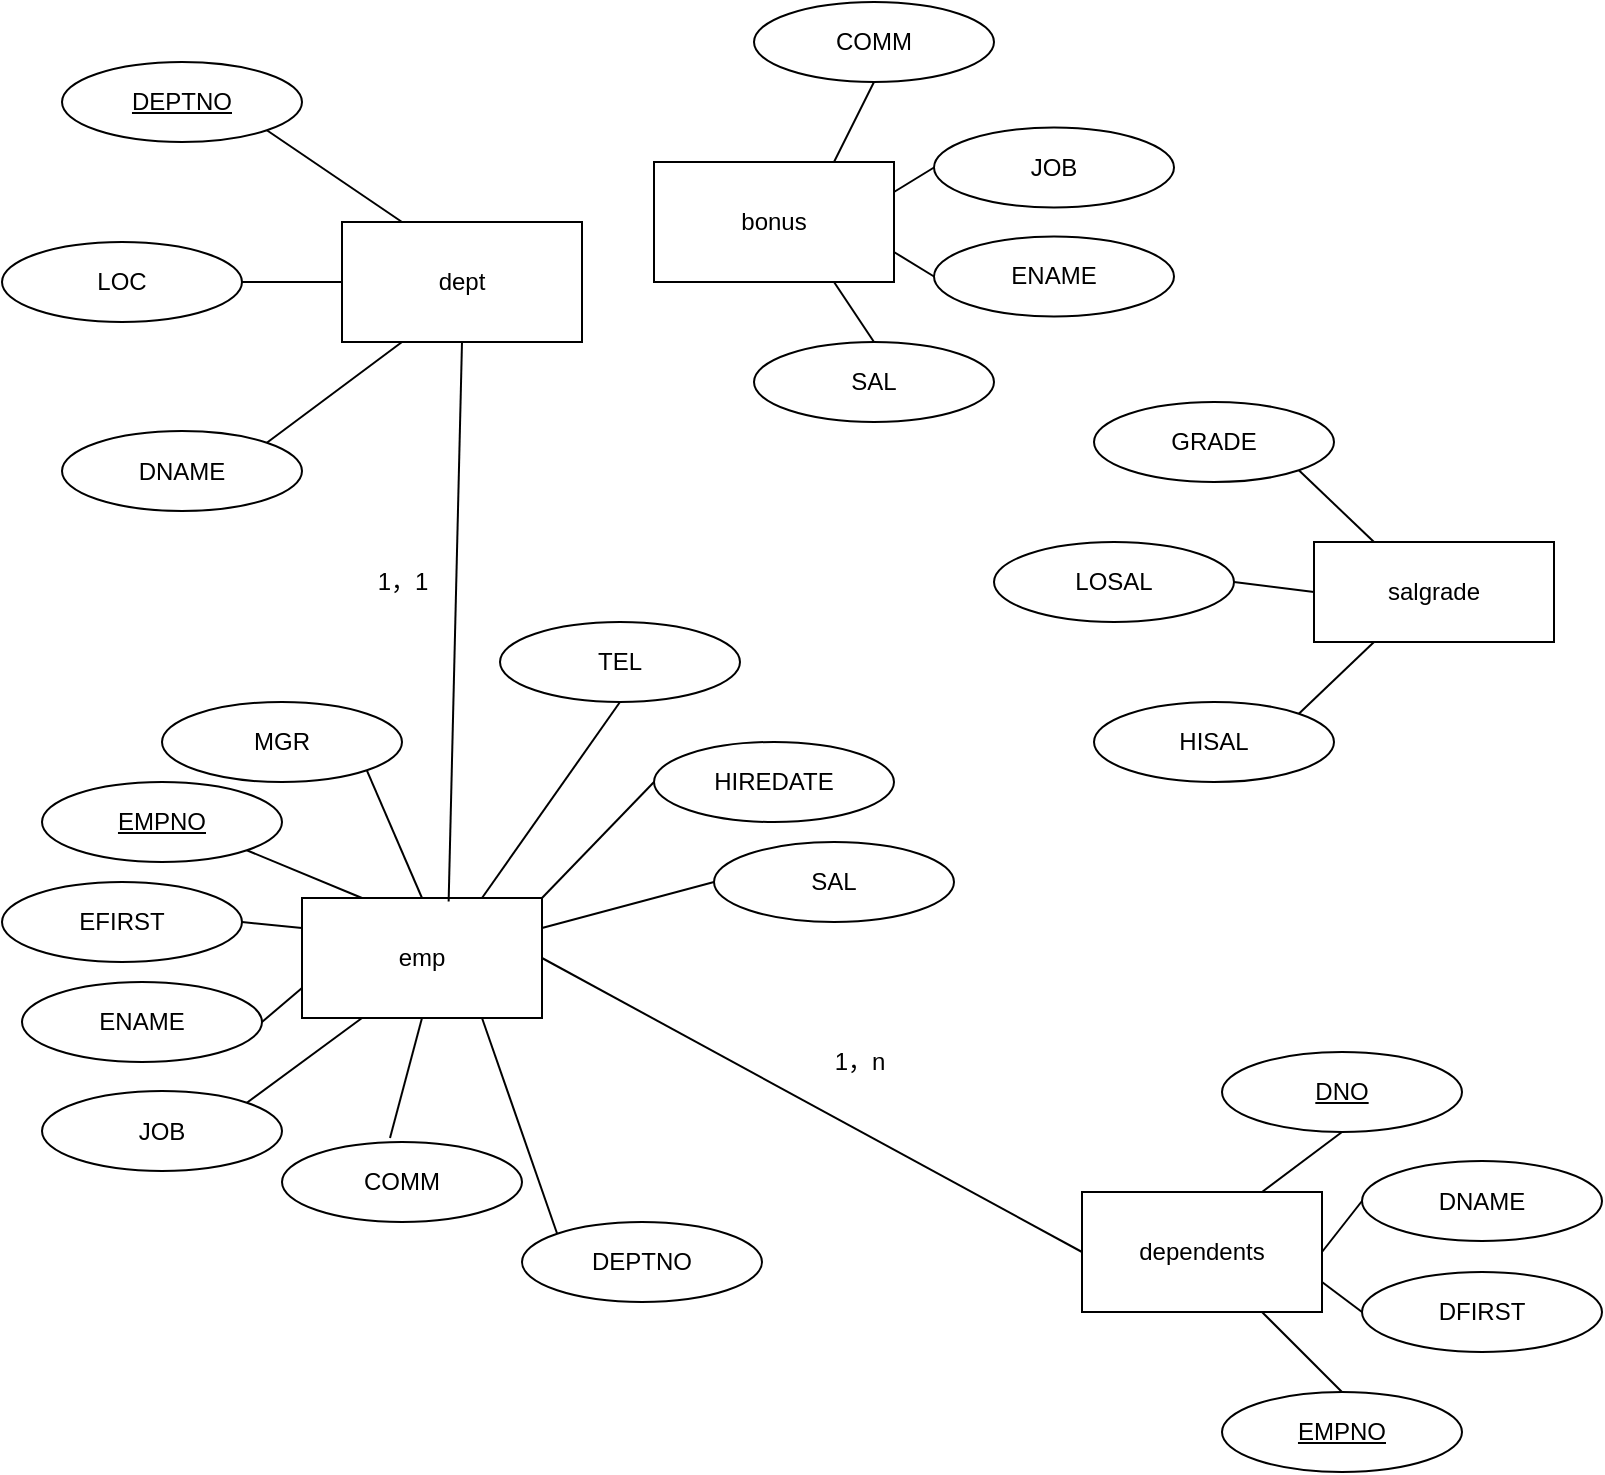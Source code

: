 <mxfile version="24.0.0" type="device">
  <diagram name="第 1 页" id="F4mGWRmZtx0tw0BR747c">
    <mxGraphModel dx="1217" dy="935" grid="1" gridSize="10" guides="1" tooltips="1" connect="1" arrows="1" fold="1" page="1" pageScale="1" pageWidth="827" pageHeight="1169" math="0" shadow="0">
      <root>
        <mxCell id="0" />
        <mxCell id="1" parent="0" />
        <mxCell id="u4D0hofvxtstKlqj3fkF-1" value="dept" style="rounded=0;whiteSpace=wrap;html=1;" parent="1" vertex="1">
          <mxGeometry x="184" y="350" width="120" height="60" as="geometry" />
        </mxCell>
        <mxCell id="u4D0hofvxtstKlqj3fkF-2" value="bonus" style="rounded=0;whiteSpace=wrap;html=1;" parent="1" vertex="1">
          <mxGeometry x="340" y="320" width="120" height="60" as="geometry" />
        </mxCell>
        <mxCell id="u4D0hofvxtstKlqj3fkF-5" value="dependents" style="rounded=0;whiteSpace=wrap;html=1;" parent="1" vertex="1">
          <mxGeometry x="554" y="835" width="120" height="60" as="geometry" />
        </mxCell>
        <mxCell id="u4D0hofvxtstKlqj3fkF-6" value="emp" style="rounded=0;whiteSpace=wrap;html=1;" parent="1" vertex="1">
          <mxGeometry x="164" y="688" width="120" height="60" as="geometry" />
        </mxCell>
        <mxCell id="u4D0hofvxtstKlqj3fkF-7" value="salgrade" style="rounded=0;whiteSpace=wrap;html=1;" parent="1" vertex="1">
          <mxGeometry x="670" y="510" width="120" height="50" as="geometry" />
        </mxCell>
        <mxCell id="u4D0hofvxtstKlqj3fkF-8" value="&lt;u&gt;DEPTNO&lt;/u&gt;" style="ellipse;whiteSpace=wrap;html=1;" parent="1" vertex="1">
          <mxGeometry x="44" y="270" width="120" height="40" as="geometry" />
        </mxCell>
        <mxCell id="u4D0hofvxtstKlqj3fkF-9" value="DNAME " style="ellipse;whiteSpace=wrap;html=1;" parent="1" vertex="1">
          <mxGeometry x="44" y="454.5" width="120" height="40" as="geometry" />
        </mxCell>
        <mxCell id="u4D0hofvxtstKlqj3fkF-10" value="LOC" style="ellipse;whiteSpace=wrap;html=1;" parent="1" vertex="1">
          <mxGeometry x="14" y="360" width="120" height="40" as="geometry" />
        </mxCell>
        <mxCell id="u4D0hofvxtstKlqj3fkF-13" value="" style="endArrow=none;html=1;rounded=0;entryX=1;entryY=1;entryDx=0;entryDy=0;" parent="1" target="u4D0hofvxtstKlqj3fkF-8" edge="1">
          <mxGeometry width="50" height="50" relative="1" as="geometry">
            <mxPoint x="214" y="350" as="sourcePoint" />
            <mxPoint x="264" y="300" as="targetPoint" />
          </mxGeometry>
        </mxCell>
        <mxCell id="u4D0hofvxtstKlqj3fkF-14" value="" style="endArrow=none;html=1;rounded=0;entryX=1;entryY=0.5;entryDx=0;entryDy=0;exitX=0;exitY=0.5;exitDx=0;exitDy=0;" parent="1" source="u4D0hofvxtstKlqj3fkF-1" target="u4D0hofvxtstKlqj3fkF-10" edge="1">
          <mxGeometry width="50" height="50" relative="1" as="geometry">
            <mxPoint x="224" y="360" as="sourcePoint" />
            <mxPoint x="156" y="314" as="targetPoint" />
          </mxGeometry>
        </mxCell>
        <mxCell id="u4D0hofvxtstKlqj3fkF-15" value="" style="endArrow=none;html=1;rounded=0;entryX=1;entryY=0;entryDx=0;entryDy=0;exitX=0.25;exitY=1;exitDx=0;exitDy=0;" parent="1" source="u4D0hofvxtstKlqj3fkF-1" target="u4D0hofvxtstKlqj3fkF-9" edge="1">
          <mxGeometry width="50" height="50" relative="1" as="geometry">
            <mxPoint x="194" y="390" as="sourcePoint" />
            <mxPoint x="144" y="390" as="targetPoint" />
          </mxGeometry>
        </mxCell>
        <mxCell id="u4D0hofvxtstKlqj3fkF-16" value="ENAME" style="ellipse;whiteSpace=wrap;html=1;" parent="1" vertex="1">
          <mxGeometry x="24" y="730" width="120" height="40" as="geometry" />
        </mxCell>
        <mxCell id="u4D0hofvxtstKlqj3fkF-17" value="&lt;u&gt;EMPNO&lt;/u&gt;" style="ellipse;whiteSpace=wrap;html=1;" parent="1" vertex="1">
          <mxGeometry x="34" y="630" width="120" height="40" as="geometry" />
        </mxCell>
        <mxCell id="u4D0hofvxtstKlqj3fkF-19" value="JOB" style="ellipse;whiteSpace=wrap;html=1;" parent="1" vertex="1">
          <mxGeometry x="34" y="784.5" width="120" height="40" as="geometry" />
        </mxCell>
        <mxCell id="u4D0hofvxtstKlqj3fkF-20" value="EFIRST" style="ellipse;whiteSpace=wrap;html=1;" parent="1" vertex="1">
          <mxGeometry x="14" y="680" width="120" height="40" as="geometry" />
        </mxCell>
        <mxCell id="u4D0hofvxtstKlqj3fkF-21" value="MGR" style="ellipse;whiteSpace=wrap;html=1;" parent="1" vertex="1">
          <mxGeometry x="94" y="590" width="120" height="40" as="geometry" />
        </mxCell>
        <mxCell id="u4D0hofvxtstKlqj3fkF-22" value="HIREDATE" style="ellipse;whiteSpace=wrap;html=1;" parent="1" vertex="1">
          <mxGeometry x="340" y="610" width="120" height="40" as="geometry" />
        </mxCell>
        <mxCell id="u4D0hofvxtstKlqj3fkF-23" value="COMM" style="ellipse;whiteSpace=wrap;html=1;" parent="1" vertex="1">
          <mxGeometry x="154" y="810" width="120" height="40" as="geometry" />
        </mxCell>
        <mxCell id="u4D0hofvxtstKlqj3fkF-24" value="SAL" style="ellipse;whiteSpace=wrap;html=1;" parent="1" vertex="1">
          <mxGeometry x="370" y="660" width="120" height="40" as="geometry" />
        </mxCell>
        <mxCell id="u4D0hofvxtstKlqj3fkF-25" value="DEPTNO" style="ellipse;whiteSpace=wrap;html=1;" parent="1" vertex="1">
          <mxGeometry x="274" y="850" width="120" height="40" as="geometry" />
        </mxCell>
        <mxCell id="u4D0hofvxtstKlqj3fkF-27" value="" style="endArrow=none;html=1;rounded=0;entryX=1;entryY=1;entryDx=0;entryDy=0;exitX=0.25;exitY=0;exitDx=0;exitDy=0;" parent="1" source="u4D0hofvxtstKlqj3fkF-6" target="u4D0hofvxtstKlqj3fkF-17" edge="1">
          <mxGeometry width="50" height="50" relative="1" as="geometry">
            <mxPoint x="222" y="590" as="sourcePoint" />
            <mxPoint x="154" y="640" as="targetPoint" />
          </mxGeometry>
        </mxCell>
        <mxCell id="u4D0hofvxtstKlqj3fkF-28" value="" style="endArrow=none;html=1;rounded=0;entryX=1;entryY=1;entryDx=0;entryDy=0;exitX=0.5;exitY=0;exitDx=0;exitDy=0;" parent="1" source="u4D0hofvxtstKlqj3fkF-6" target="u4D0hofvxtstKlqj3fkF-21" edge="1">
          <mxGeometry width="50" height="50" relative="1" as="geometry">
            <mxPoint x="264" y="675" as="sourcePoint" />
            <mxPoint x="224" y="635" as="targetPoint" />
          </mxGeometry>
        </mxCell>
        <mxCell id="u4D0hofvxtstKlqj3fkF-29" value="" style="endArrow=none;html=1;rounded=0;entryX=0;entryY=0.5;entryDx=0;entryDy=0;exitX=1;exitY=0;exitDx=0;exitDy=0;" parent="1" source="u4D0hofvxtstKlqj3fkF-6" target="u4D0hofvxtstKlqj3fkF-22" edge="1">
          <mxGeometry width="50" height="50" relative="1" as="geometry">
            <mxPoint x="344" y="685" as="sourcePoint" />
            <mxPoint x="344" y="640" as="targetPoint" />
          </mxGeometry>
        </mxCell>
        <mxCell id="u4D0hofvxtstKlqj3fkF-30" value="" style="endArrow=none;html=1;rounded=0;entryX=0;entryY=0.5;entryDx=0;entryDy=0;exitX=1;exitY=0.25;exitDx=0;exitDy=0;" parent="1" source="u4D0hofvxtstKlqj3fkF-6" target="u4D0hofvxtstKlqj3fkF-24" edge="1">
          <mxGeometry width="50" height="50" relative="1" as="geometry">
            <mxPoint x="244" y="700" as="sourcePoint" />
            <mxPoint x="244" y="655" as="targetPoint" />
          </mxGeometry>
        </mxCell>
        <mxCell id="u4D0hofvxtstKlqj3fkF-31" value="" style="endArrow=none;html=1;rounded=0;entryX=0;entryY=0;entryDx=0;entryDy=0;exitX=0.75;exitY=1;exitDx=0;exitDy=0;" parent="1" source="u4D0hofvxtstKlqj3fkF-6" target="u4D0hofvxtstKlqj3fkF-25" edge="1">
          <mxGeometry width="50" height="50" relative="1" as="geometry">
            <mxPoint x="254" y="710" as="sourcePoint" />
            <mxPoint x="254" y="665" as="targetPoint" />
          </mxGeometry>
        </mxCell>
        <mxCell id="u4D0hofvxtstKlqj3fkF-32" value="" style="endArrow=none;html=1;rounded=0;entryX=0.5;entryY=1;entryDx=0;entryDy=0;exitX=0.45;exitY=-0.05;exitDx=0;exitDy=0;exitPerimeter=0;" parent="1" source="u4D0hofvxtstKlqj3fkF-23" target="u4D0hofvxtstKlqj3fkF-6" edge="1">
          <mxGeometry width="50" height="50" relative="1" as="geometry">
            <mxPoint x="264" y="720" as="sourcePoint" />
            <mxPoint x="264" y="675" as="targetPoint" />
          </mxGeometry>
        </mxCell>
        <mxCell id="u4D0hofvxtstKlqj3fkF-33" value="" style="endArrow=none;html=1;rounded=0;entryX=1;entryY=0;entryDx=0;entryDy=0;exitX=0.25;exitY=1;exitDx=0;exitDy=0;" parent="1" source="u4D0hofvxtstKlqj3fkF-6" target="u4D0hofvxtstKlqj3fkF-19" edge="1">
          <mxGeometry width="50" height="50" relative="1" as="geometry">
            <mxPoint x="274" y="730" as="sourcePoint" />
            <mxPoint x="274" y="685" as="targetPoint" />
          </mxGeometry>
        </mxCell>
        <mxCell id="u4D0hofvxtstKlqj3fkF-34" value="" style="endArrow=none;html=1;rounded=0;entryX=1;entryY=0;entryDx=0;entryDy=0;exitX=0.5;exitY=0;exitDx=0;exitDy=0;" parent="1" edge="1">
          <mxGeometry width="50" height="50" relative="1" as="geometry">
            <mxPoint x="284" y="740" as="sourcePoint" />
            <mxPoint x="284" y="695" as="targetPoint" />
          </mxGeometry>
        </mxCell>
        <mxCell id="u4D0hofvxtstKlqj3fkF-35" value="" style="endArrow=none;html=1;rounded=0;entryX=1;entryY=0.5;entryDx=0;entryDy=0;exitX=0;exitY=0.75;exitDx=0;exitDy=0;" parent="1" source="u4D0hofvxtstKlqj3fkF-6" target="u4D0hofvxtstKlqj3fkF-16" edge="1">
          <mxGeometry width="50" height="50" relative="1" as="geometry">
            <mxPoint x="294" y="750" as="sourcePoint" />
            <mxPoint x="294" y="705" as="targetPoint" />
          </mxGeometry>
        </mxCell>
        <mxCell id="u4D0hofvxtstKlqj3fkF-36" value="" style="endArrow=none;html=1;rounded=0;entryX=1;entryY=0.5;entryDx=0;entryDy=0;exitX=0;exitY=0.25;exitDx=0;exitDy=0;" parent="1" source="u4D0hofvxtstKlqj3fkF-6" target="u4D0hofvxtstKlqj3fkF-20" edge="1">
          <mxGeometry width="50" height="50" relative="1" as="geometry">
            <mxPoint x="304" y="760" as="sourcePoint" />
            <mxPoint x="304" y="715" as="targetPoint" />
          </mxGeometry>
        </mxCell>
        <mxCell id="u4D0hofvxtstKlqj3fkF-38" value="TEL" style="ellipse;whiteSpace=wrap;html=1;" parent="1" vertex="1">
          <mxGeometry x="263" y="550" width="120" height="40" as="geometry" />
        </mxCell>
        <mxCell id="u4D0hofvxtstKlqj3fkF-39" value="" style="endArrow=none;html=1;rounded=0;entryX=0.5;entryY=1;entryDx=0;entryDy=0;exitX=0.75;exitY=0;exitDx=0;exitDy=0;" parent="1" source="u4D0hofvxtstKlqj3fkF-6" target="u4D0hofvxtstKlqj3fkF-38" edge="1">
          <mxGeometry width="50" height="50" relative="1" as="geometry">
            <mxPoint x="294" y="690" as="sourcePoint" />
            <mxPoint x="354" y="670" as="targetPoint" />
          </mxGeometry>
        </mxCell>
        <mxCell id="u4D0hofvxtstKlqj3fkF-40" value="&lt;u&gt;DNO&lt;/u&gt;" style="ellipse;whiteSpace=wrap;html=1;" parent="1" vertex="1">
          <mxGeometry x="624" y="765" width="120" height="40" as="geometry" />
        </mxCell>
        <mxCell id="u4D0hofvxtstKlqj3fkF-41" value="DNAME" style="ellipse;whiteSpace=wrap;html=1;" parent="1" vertex="1">
          <mxGeometry x="694" y="819.5" width="120" height="40" as="geometry" />
        </mxCell>
        <mxCell id="u4D0hofvxtstKlqj3fkF-42" value="DFIRST" style="ellipse;whiteSpace=wrap;html=1;" parent="1" vertex="1">
          <mxGeometry x="694" y="875" width="120" height="40" as="geometry" />
        </mxCell>
        <mxCell id="u4D0hofvxtstKlqj3fkF-43" value="&lt;u&gt;EMPNO&lt;/u&gt;" style="ellipse;whiteSpace=wrap;html=1;" parent="1" vertex="1">
          <mxGeometry x="624" y="935" width="120" height="40" as="geometry" />
        </mxCell>
        <mxCell id="u4D0hofvxtstKlqj3fkF-44" value="COMM" style="ellipse;whiteSpace=wrap;html=1;" parent="1" vertex="1">
          <mxGeometry x="390" y="240" width="120" height="40" as="geometry" />
        </mxCell>
        <mxCell id="u4D0hofvxtstKlqj3fkF-45" value="ENAME" style="ellipse;whiteSpace=wrap;html=1;" parent="1" vertex="1">
          <mxGeometry x="480" y="357.25" width="120" height="40" as="geometry" />
        </mxCell>
        <mxCell id="u4D0hofvxtstKlqj3fkF-46" value="SAL" style="ellipse;whiteSpace=wrap;html=1;" parent="1" vertex="1">
          <mxGeometry x="390" y="410" width="120" height="40" as="geometry" />
        </mxCell>
        <mxCell id="u4D0hofvxtstKlqj3fkF-49" value="JOB" style="ellipse;whiteSpace=wrap;html=1;" parent="1" vertex="1">
          <mxGeometry x="480" y="302.75" width="120" height="40" as="geometry" />
        </mxCell>
        <mxCell id="u4D0hofvxtstKlqj3fkF-50" value="GRADE" style="ellipse;whiteSpace=wrap;html=1;" parent="1" vertex="1">
          <mxGeometry x="560" y="440" width="120" height="40" as="geometry" />
        </mxCell>
        <mxCell id="u4D0hofvxtstKlqj3fkF-51" value="HISAL" style="ellipse;whiteSpace=wrap;html=1;" parent="1" vertex="1">
          <mxGeometry x="560" y="590" width="120" height="40" as="geometry" />
        </mxCell>
        <mxCell id="u4D0hofvxtstKlqj3fkF-52" value=" LOSAL" style="ellipse;whiteSpace=wrap;html=1;" parent="1" vertex="1">
          <mxGeometry x="510" y="510" width="120" height="40" as="geometry" />
        </mxCell>
        <mxCell id="u4D0hofvxtstKlqj3fkF-54" value="" style="endArrow=none;html=1;rounded=0;entryX=0.5;entryY=1;entryDx=0;entryDy=0;exitX=0.75;exitY=0;exitDx=0;exitDy=0;" parent="1" source="u4D0hofvxtstKlqj3fkF-2" target="u4D0hofvxtstKlqj3fkF-44" edge="1">
          <mxGeometry width="50" height="50" relative="1" as="geometry">
            <mxPoint x="449.5" y="320" as="sourcePoint" />
            <mxPoint x="449.5" y="275" as="targetPoint" />
          </mxGeometry>
        </mxCell>
        <mxCell id="u4D0hofvxtstKlqj3fkF-55" value="" style="endArrow=none;html=1;rounded=0;entryX=0;entryY=0.5;entryDx=0;entryDy=0;exitX=1;exitY=0.25;exitDx=0;exitDy=0;" parent="1" source="u4D0hofvxtstKlqj3fkF-2" target="u4D0hofvxtstKlqj3fkF-49" edge="1">
          <mxGeometry width="50" height="50" relative="1" as="geometry">
            <mxPoint x="440" y="330" as="sourcePoint" />
            <mxPoint x="460" y="290" as="targetPoint" />
          </mxGeometry>
        </mxCell>
        <mxCell id="u4D0hofvxtstKlqj3fkF-56" value="" style="endArrow=none;html=1;rounded=0;entryX=0;entryY=0.5;entryDx=0;entryDy=0;exitX=1;exitY=0.75;exitDx=0;exitDy=0;" parent="1" source="u4D0hofvxtstKlqj3fkF-2" target="u4D0hofvxtstKlqj3fkF-45" edge="1">
          <mxGeometry width="50" height="50" relative="1" as="geometry">
            <mxPoint x="450" y="340" as="sourcePoint" />
            <mxPoint x="470" y="300" as="targetPoint" />
          </mxGeometry>
        </mxCell>
        <mxCell id="u4D0hofvxtstKlqj3fkF-57" value="" style="endArrow=none;html=1;rounded=0;entryX=0.75;entryY=1;entryDx=0;entryDy=0;exitX=0.5;exitY=0;exitDx=0;exitDy=0;" parent="1" source="u4D0hofvxtstKlqj3fkF-46" target="u4D0hofvxtstKlqj3fkF-2" edge="1">
          <mxGeometry width="50" height="50" relative="1" as="geometry">
            <mxPoint x="460" y="350" as="sourcePoint" />
            <mxPoint x="480" y="310" as="targetPoint" />
          </mxGeometry>
        </mxCell>
        <mxCell id="u4D0hofvxtstKlqj3fkF-58" value="" style="endArrow=none;html=1;rounded=0;entryX=0.25;entryY=0;entryDx=0;entryDy=0;exitX=1;exitY=1;exitDx=0;exitDy=0;" parent="1" source="u4D0hofvxtstKlqj3fkF-50" target="u4D0hofvxtstKlqj3fkF-7" edge="1">
          <mxGeometry width="50" height="50" relative="1" as="geometry">
            <mxPoint x="610" y="320" as="sourcePoint" />
            <mxPoint x="630" y="280" as="targetPoint" />
          </mxGeometry>
        </mxCell>
        <mxCell id="u4D0hofvxtstKlqj3fkF-59" value="" style="endArrow=none;html=1;rounded=0;entryX=1;entryY=0.5;entryDx=0;entryDy=0;exitX=0;exitY=0.5;exitDx=0;exitDy=0;" parent="1" source="u4D0hofvxtstKlqj3fkF-7" target="u4D0hofvxtstKlqj3fkF-52" edge="1">
          <mxGeometry width="50" height="50" relative="1" as="geometry">
            <mxPoint x="620" y="330" as="sourcePoint" />
            <mxPoint x="640" y="290" as="targetPoint" />
          </mxGeometry>
        </mxCell>
        <mxCell id="u4D0hofvxtstKlqj3fkF-60" value="" style="endArrow=none;html=1;rounded=0;entryX=1;entryY=0;entryDx=0;entryDy=0;exitX=0.25;exitY=1;exitDx=0;exitDy=0;" parent="1" source="u4D0hofvxtstKlqj3fkF-7" target="u4D0hofvxtstKlqj3fkF-51" edge="1">
          <mxGeometry width="50" height="50" relative="1" as="geometry">
            <mxPoint x="630" y="340" as="sourcePoint" />
            <mxPoint x="650" y="300" as="targetPoint" />
          </mxGeometry>
        </mxCell>
        <mxCell id="u4D0hofvxtstKlqj3fkF-61" value="" style="endArrow=none;html=1;rounded=0;exitX=1;exitY=0.5;exitDx=0;exitDy=0;entryX=0;entryY=0.5;entryDx=0;entryDy=0;" parent="1" source="u4D0hofvxtstKlqj3fkF-5" target="u4D0hofvxtstKlqj3fkF-41" edge="1">
          <mxGeometry width="50" height="50" relative="1" as="geometry">
            <mxPoint x="574" y="815" as="sourcePoint" />
            <mxPoint x="594" y="775" as="targetPoint" />
          </mxGeometry>
        </mxCell>
        <mxCell id="u4D0hofvxtstKlqj3fkF-62" value="" style="endArrow=none;html=1;rounded=0;entryX=0.5;entryY=1;entryDx=0;entryDy=0;exitX=0.75;exitY=0;exitDx=0;exitDy=0;" parent="1" source="u4D0hofvxtstKlqj3fkF-5" target="u4D0hofvxtstKlqj3fkF-40" edge="1">
          <mxGeometry width="50" height="50" relative="1" as="geometry">
            <mxPoint x="584" y="825" as="sourcePoint" />
            <mxPoint x="604" y="785" as="targetPoint" />
          </mxGeometry>
        </mxCell>
        <mxCell id="u4D0hofvxtstKlqj3fkF-63" value="" style="endArrow=none;html=1;rounded=0;entryX=0;entryY=0.5;entryDx=0;entryDy=0;exitX=1;exitY=0.75;exitDx=0;exitDy=0;" parent="1" source="u4D0hofvxtstKlqj3fkF-5" target="u4D0hofvxtstKlqj3fkF-42" edge="1">
          <mxGeometry width="50" height="50" relative="1" as="geometry">
            <mxPoint x="594" y="835" as="sourcePoint" />
            <mxPoint x="614" y="795" as="targetPoint" />
          </mxGeometry>
        </mxCell>
        <mxCell id="u4D0hofvxtstKlqj3fkF-64" value="" style="endArrow=none;html=1;rounded=0;entryX=0.5;entryY=0;entryDx=0;entryDy=0;exitX=0.75;exitY=1;exitDx=0;exitDy=0;" parent="1" source="u4D0hofvxtstKlqj3fkF-5" target="u4D0hofvxtstKlqj3fkF-43" edge="1">
          <mxGeometry width="50" height="50" relative="1" as="geometry">
            <mxPoint x="604" y="845" as="sourcePoint" />
            <mxPoint x="624" y="805" as="targetPoint" />
          </mxGeometry>
        </mxCell>
        <mxCell id="u4D0hofvxtstKlqj3fkF-69" value="" style="endArrow=none;html=1;rounded=0;entryX=0;entryY=0.5;entryDx=0;entryDy=0;exitX=1;exitY=0.5;exitDx=0;exitDy=0;" parent="1" source="u4D0hofvxtstKlqj3fkF-6" target="u4D0hofvxtstKlqj3fkF-5" edge="1">
          <mxGeometry width="50" height="50" relative="1" as="geometry">
            <mxPoint x="444" y="805" as="sourcePoint" />
            <mxPoint x="551" y="868" as="targetPoint" />
          </mxGeometry>
        </mxCell>
        <mxCell id="XBVmcAXfxQ_u34VBWvoY-1" value="&lt;font style=&quot;vertical-align: inherit;&quot;&gt;&lt;font style=&quot;vertical-align: inherit;&quot;&gt;&lt;font style=&quot;vertical-align: inherit;&quot;&gt;&lt;font style=&quot;vertical-align: inherit;&quot;&gt;&lt;font style=&quot;vertical-align: inherit;&quot;&gt;&lt;font style=&quot;vertical-align: inherit;&quot;&gt;1，n&lt;/font&gt;&lt;/font&gt;&lt;/font&gt;&lt;/font&gt;&lt;/font&gt;&lt;/font&gt;" style="text;html=1;align=center;verticalAlign=middle;whiteSpace=wrap;rounded=0;" vertex="1" parent="1">
          <mxGeometry x="413" y="754.5" width="60" height="30" as="geometry" />
        </mxCell>
        <mxCell id="XBVmcAXfxQ_u34VBWvoY-5" value="" style="endArrow=none;html=1;rounded=0;entryX=0.5;entryY=1;entryDx=0;entryDy=0;exitX=0.611;exitY=0.029;exitDx=0;exitDy=0;exitPerimeter=0;" edge="1" parent="1" source="u4D0hofvxtstKlqj3fkF-6" target="u4D0hofvxtstKlqj3fkF-1">
          <mxGeometry width="50" height="50" relative="1" as="geometry">
            <mxPoint x="390" y="710" as="sourcePoint" />
            <mxPoint x="440" y="660" as="targetPoint" />
          </mxGeometry>
        </mxCell>
        <mxCell id="XBVmcAXfxQ_u34VBWvoY-6" value="1，1" style="text;html=1;align=center;verticalAlign=middle;resizable=0;points=[];autosize=1;strokeColor=none;fillColor=none;" vertex="1" parent="1">
          <mxGeometry x="189" y="515" width="50" height="30" as="geometry" />
        </mxCell>
      </root>
    </mxGraphModel>
  </diagram>
</mxfile>
